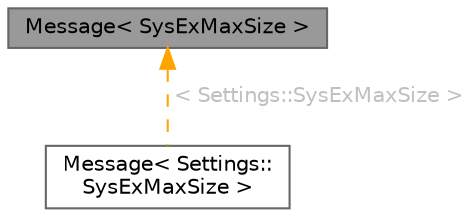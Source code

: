 digraph "Message&lt; SysExMaxSize &gt;"
{
 // LATEX_PDF_SIZE
  bgcolor="transparent";
  edge [fontname=Helvetica,fontsize=10,labelfontname=Helvetica,labelfontsize=10];
  node [fontname=Helvetica,fontsize=10,shape=box,height=0.2,width=0.4];
  Node1 [id="Node000001",label="Message\< SysExMaxSize \>",height=0.2,width=0.4,color="gray40", fillcolor="grey60", style="filled", fontcolor="black",tooltip=" "];
  Node1 -> Node2 [id="edge1_Node000001_Node000002",dir="back",color="orange",style="dashed",tooltip=" ",label=" \< Settings::SysExMaxSize \>",fontcolor="grey" ];
  Node2 [id="Node000002",label="Message\< Settings::\lSysExMaxSize \>",height=0.2,width=0.4,color="gray40", fillcolor="white", style="filled",URL="$d4/daa/struct_message.html",tooltip=" "];
}
